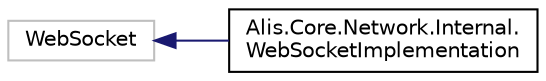digraph "Graphical Class Hierarchy"
{
 // LATEX_PDF_SIZE
  edge [fontname="Helvetica",fontsize="10",labelfontname="Helvetica",labelfontsize="10"];
  node [fontname="Helvetica",fontsize="10",shape=record];
  rankdir="LR";
  Node13 [label="WebSocket",height=0.2,width=0.4,color="grey75", fillcolor="white", style="filled",tooltip=" "];
  Node13 -> Node0 [dir="back",color="midnightblue",fontsize="10",style="solid",fontname="Helvetica"];
  Node0 [label="Alis.Core.Network.Internal.\lWebSocketImplementation",height=0.2,width=0.4,color="black", fillcolor="white", style="filled",URL="$class_alis_1_1_core_1_1_network_1_1_internal_1_1_web_socket_implementation.html",tooltip="Main implementation of the WebSocket abstract class"];
}
